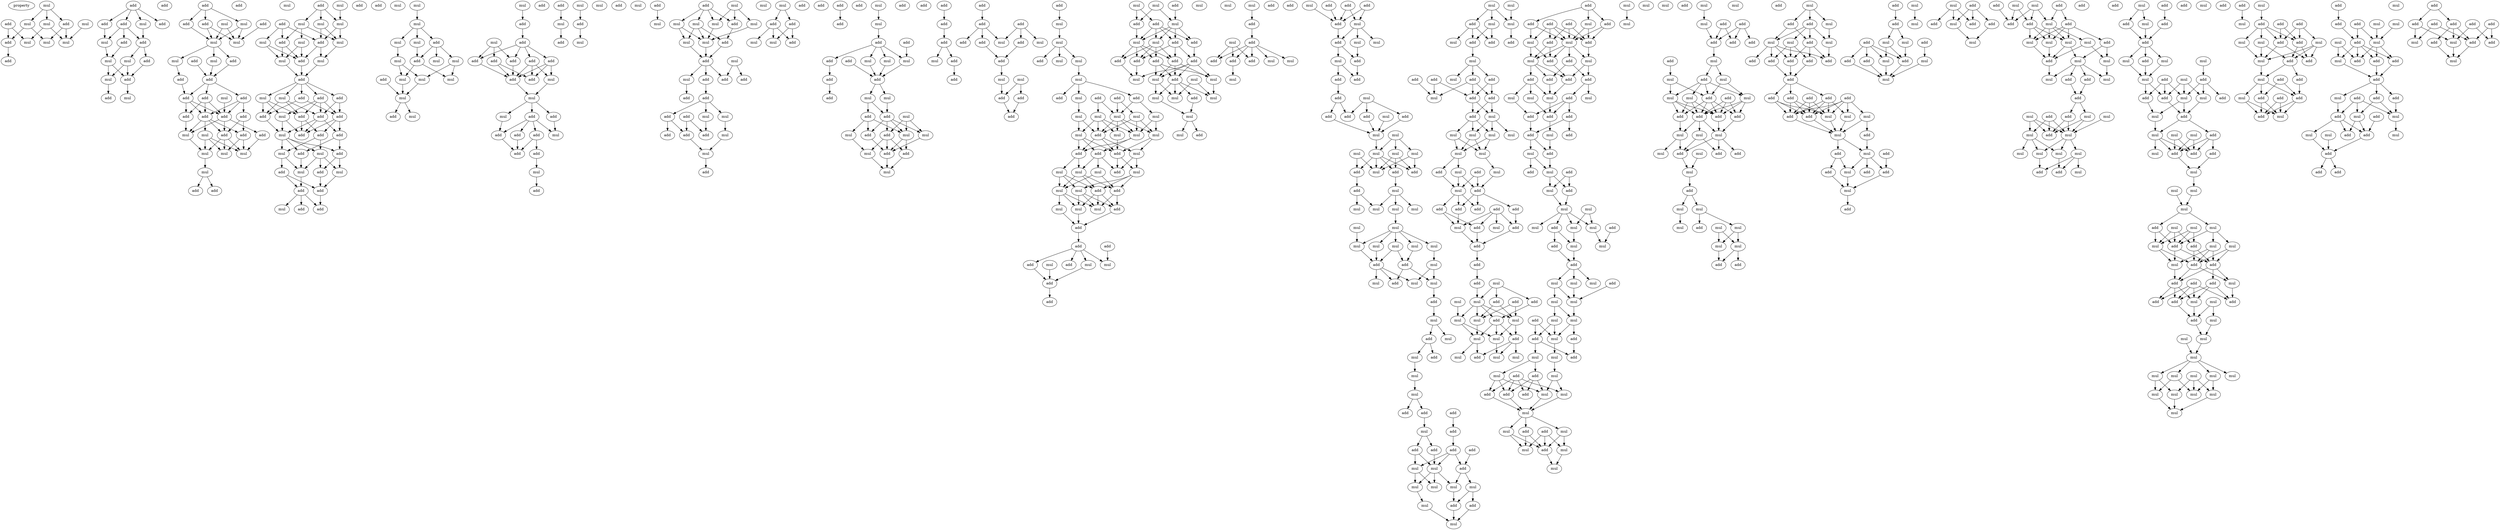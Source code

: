 digraph {
    node [fontcolor=black]
    property [mul=2,lf=1.8]
    0 [ label = mul ];
    1 [ label = add ];
    2 [ label = mul ];
    3 [ label = mul ];
    4 [ label = mul ];
    5 [ label = add ];
    6 [ label = add ];
    7 [ label = mul ];
    8 [ label = mul ];
    9 [ label = mul ];
    10 [ label = add ];
    11 [ label = add ];
    12 [ label = add ];
    13 [ label = add ];
    14 [ label = add ];
    15 [ label = mul ];
    16 [ label = mul ];
    17 [ label = add ];
    18 [ label = add ];
    19 [ label = mul ];
    20 [ label = mul ];
    21 [ label = add ];
    22 [ label = add ];
    23 [ label = mul ];
    24 [ label = mul ];
    25 [ label = add ];
    26 [ label = add ];
    27 [ label = add ];
    28 [ label = mul ];
    29 [ label = add ];
    30 [ label = add ];
    31 [ label = mul ];
    32 [ label = add ];
    33 [ label = mul ];
    34 [ label = mul ];
    35 [ label = add ];
    36 [ label = add ];
    37 [ label = mul ];
    38 [ label = mul ];
    39 [ label = add ];
    40 [ label = add ];
    41 [ label = add ];
    42 [ label = add ];
    43 [ label = mul ];
    44 [ label = add ];
    45 [ label = add ];
    46 [ label = add ];
    47 [ label = add ];
    48 [ label = add ];
    49 [ label = add ];
    50 [ label = add ];
    51 [ label = add ];
    52 [ label = mul ];
    53 [ label = mul ];
    54 [ label = mul ];
    55 [ label = mul ];
    56 [ label = mul ];
    57 [ label = add ];
    58 [ label = mul ];
    59 [ label = add ];
    60 [ label = add ];
    61 [ label = mul ];
    62 [ label = mul ];
    63 [ label = add ];
    64 [ label = mul ];
    65 [ label = add ];
    66 [ label = mul ];
    67 [ label = mul ];
    68 [ label = add ];
    69 [ label = add ];
    70 [ label = mul ];
    71 [ label = mul ];
    72 [ label = mul ];
    73 [ label = mul ];
    74 [ label = add ];
    75 [ label = add ];
    76 [ label = mul ];
    77 [ label = add ];
    78 [ label = add ];
    79 [ label = mul ];
    80 [ label = add ];
    81 [ label = add ];
    82 [ label = add ];
    83 [ label = mul ];
    84 [ label = add ];
    85 [ label = mul ];
    86 [ label = add ];
    87 [ label = add ];
    88 [ label = add ];
    89 [ label = add ];
    90 [ label = mul ];
    91 [ label = add ];
    92 [ label = add ];
    93 [ label = add ];
    94 [ label = mul ];
    95 [ label = add ];
    96 [ label = mul ];
    97 [ label = add ];
    98 [ label = mul ];
    99 [ label = mul ];
    100 [ label = add ];
    101 [ label = add ];
    102 [ label = add ];
    103 [ label = add ];
    104 [ label = add ];
    105 [ label = mul ];
    106 [ label = mul ];
    107 [ label = mul ];
    108 [ label = mul ];
    109 [ label = mul ];
    110 [ label = mul ];
    111 [ label = add ];
    112 [ label = mul ];
    113 [ label = mul ];
    114 [ label = add ];
    115 [ label = mul ];
    116 [ label = add ];
    117 [ label = mul ];
    118 [ label = mul ];
    119 [ label = mul ];
    120 [ label = mul ];
    121 [ label = mul ];
    122 [ label = add ];
    123 [ label = add ];
    124 [ label = mul ];
    125 [ label = add ];
    126 [ label = mul ];
    127 [ label = add ];
    128 [ label = add ];
    129 [ label = add ];
    130 [ label = add ];
    131 [ label = add ];
    132 [ label = add ];
    133 [ label = mul ];
    134 [ label = add ];
    135 [ label = add ];
    136 [ label = mul ];
    137 [ label = add ];
    138 [ label = mul ];
    139 [ label = add ];
    140 [ label = add ];
    141 [ label = mul ];
    142 [ label = add ];
    143 [ label = add ];
    144 [ label = add ];
    145 [ label = add ];
    146 [ label = mul ];
    147 [ label = add ];
    148 [ label = add ];
    149 [ label = mul ];
    150 [ label = add ];
    151 [ label = mul ];
    152 [ label = mul ];
    153 [ label = add ];
    154 [ label = add ];
    155 [ label = mul ];
    156 [ label = add ];
    157 [ label = mul ];
    158 [ label = mul ];
    159 [ label = add ];
    160 [ label = mul ];
    161 [ label = mul ];
    162 [ label = mul ];
    163 [ label = mul ];
    164 [ label = mul ];
    165 [ label = add ];
    166 [ label = mul ];
    167 [ label = mul ];
    168 [ label = add ];
    169 [ label = add ];
    170 [ label = mul ];
    171 [ label = mul ];
    172 [ label = mul ];
    173 [ label = add ];
    174 [ label = add ];
    175 [ label = add ];
    176 [ label = add ];
    177 [ label = add ];
    178 [ label = mul ];
    179 [ label = add ];
    180 [ label = mul ];
    181 [ label = add ];
    182 [ label = add ];
    183 [ label = add ];
    184 [ label = mul ];
    185 [ label = add ];
    186 [ label = mul ];
    187 [ label = mul ];
    188 [ label = add ];
    189 [ label = add ];
    190 [ label = add ];
    191 [ label = add ];
    192 [ label = mul ];
    193 [ label = add ];
    194 [ label = mul ];
    195 [ label = add ];
    196 [ label = add ];
    197 [ label = add ];
    198 [ label = add ];
    199 [ label = mul ];
    200 [ label = add ];
    201 [ label = mul ];
    202 [ label = add ];
    203 [ label = add ];
    204 [ label = mul ];
    205 [ label = mul ];
    206 [ label = add ];
    207 [ label = add ];
    208 [ label = mul ];
    209 [ label = add ];
    210 [ label = add ];
    211 [ label = mul ];
    212 [ label = add ];
    213 [ label = mul ];
    214 [ label = mul ];
    215 [ label = add ];
    216 [ label = add ];
    217 [ label = mul ];
    218 [ label = mul ];
    219 [ label = add ];
    220 [ label = add ];
    221 [ label = mul ];
    222 [ label = add ];
    223 [ label = mul ];
    224 [ label = add ];
    225 [ label = mul ];
    226 [ label = add ];
    227 [ label = add ];
    228 [ label = add ];
    229 [ label = add ];
    230 [ label = mul ];
    231 [ label = add ];
    232 [ label = add ];
    233 [ label = add ];
    234 [ label = add ];
    235 [ label = add ];
    236 [ label = mul ];
    237 [ label = add ];
    238 [ label = mul ];
    239 [ label = add ];
    240 [ label = add ];
    241 [ label = add ];
    242 [ label = add ];
    243 [ label = mul ];
    244 [ label = mul ];
    245 [ label = mul ];
    246 [ label = add ];
    247 [ label = mul ];
    248 [ label = add ];
    249 [ label = add ];
    250 [ label = mul ];
    251 [ label = mul ];
    252 [ label = add ];
    253 [ label = mul ];
    254 [ label = add ];
    255 [ label = add ];
    256 [ label = add ];
    257 [ label = mul ];
    258 [ label = add ];
    259 [ label = mul ];
    260 [ label = mul ];
    261 [ label = mul ];
    262 [ label = mul ];
    263 [ label = mul ];
    264 [ label = mul ];
    265 [ label = mul ];
    266 [ label = mul ];
    267 [ label = mul ];
    268 [ label = add ];
    269 [ label = add ];
    270 [ label = add ];
    271 [ label = mul ];
    272 [ label = add ];
    273 [ label = add ];
    274 [ label = mul ];
    275 [ label = mul ];
    276 [ label = mul ];
    277 [ label = mul ];
    278 [ label = add ];
    279 [ label = mul ];
    280 [ label = mul ];
    281 [ label = add ];
    282 [ label = add ];
    283 [ label = mul ];
    284 [ label = mul ];
    285 [ label = mul ];
    286 [ label = add ];
    287 [ label = add ];
    288 [ label = add ];
    289 [ label = add ];
    290 [ label = add ];
    291 [ label = mul ];
    292 [ label = mul ];
    293 [ label = mul ];
    294 [ label = add ];
    295 [ label = mul ];
    296 [ label = mul ];
    297 [ label = add ];
    298 [ label = add ];
    299 [ label = add ];
    300 [ label = add ];
    301 [ label = mul ];
    302 [ label = add ];
    303 [ label = mul ];
    304 [ label = add ];
    305 [ label = mul ];
    306 [ label = add ];
    307 [ label = add ];
    308 [ label = add ];
    309 [ label = add ];
    310 [ label = add ];
    311 [ label = mul ];
    312 [ label = add ];
    313 [ label = mul ];
    314 [ label = mul ];
    315 [ label = mul ];
    316 [ label = add ];
    317 [ label = mul ];
    318 [ label = mul ];
    319 [ label = mul ];
    320 [ label = mul ];
    321 [ label = mul ];
    322 [ label = mul ];
    323 [ label = mul ];
    324 [ label = add ];
    325 [ label = mul ];
    326 [ label = add ];
    327 [ label = add ];
    328 [ label = add ];
    329 [ label = add ];
    330 [ label = mul ];
    331 [ label = add ];
    332 [ label = add ];
    333 [ label = mul ];
    334 [ label = mul ];
    335 [ label = add ];
    336 [ label = mul ];
    337 [ label = add ];
    338 [ label = mul ];
    339 [ label = add ];
    340 [ label = add ];
    341 [ label = add ];
    342 [ label = mul ];
    343 [ label = mul ];
    344 [ label = mul ];
    345 [ label = add ];
    346 [ label = add ];
    347 [ label = mul ];
    348 [ label = add ];
    349 [ label = add ];
    350 [ label = add ];
    351 [ label = mul ];
    352 [ label = mul ];
    353 [ label = add ];
    354 [ label = add ];
    355 [ label = add ];
    356 [ label = add ];
    357 [ label = mul ];
    358 [ label = mul ];
    359 [ label = mul ];
    360 [ label = mul ];
    361 [ label = mul ];
    362 [ label = mul ];
    363 [ label = add ];
    364 [ label = mul ];
    365 [ label = add ];
    366 [ label = add ];
    367 [ label = mul ];
    368 [ label = add ];
    369 [ label = mul ];
    370 [ label = mul ];
    371 [ label = mul ];
    372 [ label = mul ];
    373 [ label = mul ];
    374 [ label = mul ];
    375 [ label = mul ];
    376 [ label = mul ];
    377 [ label = mul ];
    378 [ label = mul ];
    379 [ label = mul ];
    380 [ label = mul ];
    381 [ label = add ];
    382 [ label = add ];
    383 [ label = add ];
    384 [ label = mul ];
    385 [ label = mul ];
    386 [ label = mul ];
    387 [ label = add ];
    388 [ label = mul ];
    389 [ label = add ];
    390 [ label = mul ];
    391 [ label = mul ];
    392 [ label = add ];
    393 [ label = mul ];
    394 [ label = mul ];
    395 [ label = add ];
    396 [ label = add ];
    397 [ label = add ];
    398 [ label = mul ];
    399 [ label = add ];
    400 [ label = add ];
    401 [ label = add ];
    402 [ label = add ];
    403 [ label = add ];
    404 [ label = mul ];
    405 [ label = add ];
    406 [ label = mul ];
    407 [ label = mul ];
    408 [ label = mul ];
    409 [ label = mul ];
    410 [ label = mul ];
    411 [ label = add ];
    412 [ label = mul ];
    413 [ label = add ];
    414 [ label = mul ];
    415 [ label = mul ];
    416 [ label = mul ];
    417 [ label = mul ];
    418 [ label = add ];
    419 [ label = mul ];
    420 [ label = add ];
    421 [ label = mul ];
    422 [ label = add ];
    423 [ label = add ];
    424 [ label = mul ];
    425 [ label = mul ];
    426 [ label = add ];
    427 [ label = add ];
    428 [ label = add ];
    429 [ label = add ];
    430 [ label = mul ];
    431 [ label = add ];
    432 [ label = add ];
    433 [ label = add ];
    434 [ label = mul ];
    435 [ label = mul ];
    436 [ label = mul ];
    437 [ label = mul ];
    438 [ label = mul ];
    439 [ label = mul ];
    440 [ label = mul ];
    441 [ label = add ];
    442 [ label = add ];
    443 [ label = mul ];
    444 [ label = mul ];
    445 [ label = mul ];
    446 [ label = add ];
    447 [ label = add ];
    448 [ label = add ];
    449 [ label = add ];
    450 [ label = add ];
    451 [ label = add ];
    452 [ label = mul ];
    453 [ label = add ];
    454 [ label = add ];
    455 [ label = mul ];
    456 [ label = add ];
    457 [ label = add ];
    458 [ label = mul ];
    459 [ label = add ];
    460 [ label = add ];
    461 [ label = mul ];
    462 [ label = add ];
    463 [ label = add ];
    464 [ label = mul ];
    465 [ label = mul ];
    466 [ label = mul ];
    467 [ label = add ];
    468 [ label = mul ];
    469 [ label = mul ];
    470 [ label = add ];
    471 [ label = mul ];
    472 [ label = mul ];
    473 [ label = mul ];
    474 [ label = add ];
    475 [ label = mul ];
    476 [ label = add ];
    477 [ label = add ];
    478 [ label = add ];
    479 [ label = mul ];
    480 [ label = add ];
    481 [ label = add ];
    482 [ label = mul ];
    483 [ label = add ];
    484 [ label = mul ];
    485 [ label = add ];
    486 [ label = mul ];
    487 [ label = add ];
    488 [ label = add ];
    489 [ label = mul ];
    490 [ label = add ];
    491 [ label = add ];
    492 [ label = add ];
    493 [ label = add ];
    494 [ label = mul ];
    495 [ label = mul ];
    496 [ label = mul ];
    497 [ label = add ];
    498 [ label = mul ];
    499 [ label = add ];
    500 [ label = add ];
    501 [ label = add ];
    502 [ label = mul ];
    503 [ label = add ];
    504 [ label = add ];
    505 [ label = mul ];
    506 [ label = mul ];
    507 [ label = mul ];
    508 [ label = add ];
    509 [ label = mul ];
    510 [ label = mul ];
    511 [ label = add ];
    512 [ label = add ];
    513 [ label = mul ];
    514 [ label = add ];
    515 [ label = mul ];
    516 [ label = mul ];
    517 [ label = mul ];
    518 [ label = add ];
    519 [ label = mul ];
    520 [ label = add ];
    521 [ label = mul ];
    522 [ label = add ];
    523 [ label = mul ];
    524 [ label = mul ];
    525 [ label = add ];
    526 [ label = mul ];
    527 [ label = add ];
    528 [ label = mul ];
    529 [ label = mul ];
    530 [ label = mul ];
    531 [ label = mul ];
    532 [ label = add ];
    533 [ label = mul ];
    534 [ label = mul ];
    535 [ label = mul ];
    536 [ label = mul ];
    537 [ label = add ];
    538 [ label = add ];
    539 [ label = mul ];
    540 [ label = mul ];
    541 [ label = add ];
    542 [ label = mul ];
    543 [ label = mul ];
    544 [ label = add ];
    545 [ label = add ];
    546 [ label = mul ];
    547 [ label = add ];
    548 [ label = add ];
    549 [ label = mul ];
    550 [ label = add ];
    551 [ label = mul ];
    552 [ label = add ];
    553 [ label = add ];
    554 [ label = mul ];
    555 [ label = mul ];
    556 [ label = mul ];
    557 [ label = add ];
    558 [ label = mul ];
    559 [ label = mul ];
    560 [ label = add ];
    561 [ label = mul ];
    562 [ label = add ];
    563 [ label = mul ];
    564 [ label = mul ];
    565 [ label = add ];
    566 [ label = add ];
    567 [ label = add ];
    568 [ label = add ];
    569 [ label = add ];
    570 [ label = mul ];
    571 [ label = add ];
    572 [ label = mul ];
    573 [ label = mul ];
    574 [ label = mul ];
    575 [ label = mul ];
    576 [ label = add ];
    577 [ label = add ];
    578 [ label = mul ];
    579 [ label = add ];
    580 [ label = add ];
    581 [ label = add ];
    582 [ label = add ];
    583 [ label = mul ];
    584 [ label = mul ];
    585 [ label = mul ];
    586 [ label = add ];
    587 [ label = mul ];
    588 [ label = mul ];
    589 [ label = add ];
    590 [ label = add ];
    591 [ label = mul ];
    592 [ label = add ];
    593 [ label = mul ];
    594 [ label = mul ];
    595 [ label = mul ];
    596 [ label = mul ];
    597 [ label = add ];
    598 [ label = mul ];
    599 [ label = add ];
    600 [ label = mul ];
    601 [ label = mul ];
    602 [ label = add ];
    603 [ label = add ];
    604 [ label = mul ];
    605 [ label = mul ];
    606 [ label = add ];
    607 [ label = add ];
    608 [ label = mul ];
    609 [ label = mul ];
    610 [ label = mul ];
    611 [ label = add ];
    612 [ label = add ];
    613 [ label = add ];
    614 [ label = add ];
    615 [ label = add ];
    616 [ label = add ];
    617 [ label = add ];
    618 [ label = add ];
    619 [ label = add ];
    620 [ label = add ];
    621 [ label = add ];
    622 [ label = add ];
    623 [ label = mul ];
    624 [ label = mul ];
    625 [ label = mul ];
    626 [ label = add ];
    627 [ label = add ];
    628 [ label = mul ];
    629 [ label = add ];
    630 [ label = add ];
    631 [ label = mul ];
    632 [ label = add ];
    633 [ label = add ];
    634 [ label = add ];
    635 [ label = mul ];
    636 [ label = add ];
    637 [ label = mul ];
    638 [ label = add ];
    639 [ label = add ];
    640 [ label = add ];
    641 [ label = add ];
    642 [ label = mul ];
    643 [ label = mul ];
    644 [ label = add ];
    645 [ label = add ];
    646 [ label = add ];
    647 [ label = add ];
    648 [ label = mul ];
    649 [ label = mul ];
    650 [ label = mul ];
    651 [ label = mul ];
    652 [ label = mul ];
    653 [ label = mul ];
    654 [ label = add ];
    655 [ label = add ];
    656 [ label = add ];
    657 [ label = mul ];
    658 [ label = add ];
    659 [ label = mul ];
    660 [ label = add ];
    661 [ label = mul ];
    662 [ label = mul ];
    663 [ label = add ];
    664 [ label = add ];
    665 [ label = add ];
    666 [ label = add ];
    667 [ label = mul ];
    668 [ label = mul ];
    669 [ label = add ];
    670 [ label = mul ];
    671 [ label = mul ];
    672 [ label = mul ];
    673 [ label = mul ];
    674 [ label = mul ];
    675 [ label = add ];
    676 [ label = add ];
    677 [ label = mul ];
    678 [ label = mul ];
    679 [ label = add ];
    680 [ label = add ];
    681 [ label = add ];
    682 [ label = mul ];
    683 [ label = mul ];
    684 [ label = add ];
    685 [ label = add ];
    686 [ label = mul ];
    687 [ label = add ];
    688 [ label = mul ];
    689 [ label = mul ];
    690 [ label = mul ];
    691 [ label = mul ];
    692 [ label = mul ];
    693 [ label = mul ];
    694 [ label = add ];
    695 [ label = add ];
    696 [ label = mul ];
    697 [ label = add ];
    698 [ label = add ];
    699 [ label = mul ];
    700 [ label = mul ];
    701 [ label = add ];
    702 [ label = add ];
    703 [ label = add ];
    704 [ label = add ];
    705 [ label = mul ];
    706 [ label = mul ];
    707 [ label = mul ];
    708 [ label = add ];
    709 [ label = mul ];
    710 [ label = add ];
    711 [ label = mul ];
    712 [ label = mul ];
    713 [ label = add ];
    714 [ label = add ];
    715 [ label = mul ];
    716 [ label = add ];
    717 [ label = mul ];
    718 [ label = add ];
    719 [ label = mul ];
    720 [ label = mul ];
    721 [ label = mul ];
    722 [ label = add ];
    723 [ label = mul ];
    724 [ label = add ];
    725 [ label = add ];
    726 [ label = add ];
    727 [ label = add ];
    728 [ label = mul ];
    729 [ label = mul ];
    730 [ label = mul ];
    731 [ label = mul ];
    732 [ label = mul ];
    733 [ label = mul ];
    734 [ label = add ];
    735 [ label = add ];
    736 [ label = mul ];
    737 [ label = mul ];
    738 [ label = mul ];
    739 [ label = add ];
    740 [ label = mul ];
    741 [ label = mul ];
    742 [ label = add ];
    743 [ label = mul ];
    744 [ label = add ];
    745 [ label = add ];
    746 [ label = add ];
    747 [ label = add ];
    748 [ label = add ];
    749 [ label = mul ];
    750 [ label = add ];
    751 [ label = add ];
    752 [ label = add ];
    753 [ label = mul ];
    754 [ label = mul ];
    755 [ label = mul ];
    756 [ label = add ];
    757 [ label = mul ];
    758 [ label = mul ];
    759 [ label = mul ];
    760 [ label = mul ];
    761 [ label = mul ];
    762 [ label = mul ];
    763 [ label = mul ];
    764 [ label = mul ];
    765 [ label = mul ];
    766 [ label = mul ];
    767 [ label = mul ];
    768 [ label = mul ];
    769 [ label = add ];
    770 [ label = mul ];
    771 [ label = mul ];
    772 [ label = mul ];
    773 [ label = add ];
    774 [ label = add ];
    775 [ label = add ];
    776 [ label = add ];
    777 [ label = mul ];
    778 [ label = mul ];
    779 [ label = mul ];
    780 [ label = add ];
    781 [ label = mul ];
    782 [ label = add ];
    783 [ label = add ];
    784 [ label = mul ];
    785 [ label = add ];
    786 [ label = add ];
    787 [ label = add ];
    788 [ label = add ];
    789 [ label = mul ];
    790 [ label = add ];
    791 [ label = mul ];
    792 [ label = add ];
    793 [ label = add ];
    794 [ label = add ];
    795 [ label = mul ];
    796 [ label = mul ];
    797 [ label = add ];
    798 [ label = add ];
    799 [ label = mul ];
    800 [ label = mul ];
    801 [ label = mul ];
    802 [ label = add ];
    803 [ label = add ];
    804 [ label = add ];
    805 [ label = add ];
    806 [ label = add ];
    807 [ label = add ];
    808 [ label = mul ];
    809 [ label = add ];
    810 [ label = mul ];
    811 [ label = add ];
    812 [ label = add ];
    813 [ label = mul ];
    814 [ label = mul ];
    815 [ label = mul ];
    816 [ label = add ];
    817 [ label = mul ];
    818 [ label = add ];
    819 [ label = mul ];
    820 [ label = add ];
    821 [ label = add ];
    822 [ label = add ];
    823 [ label = add ];
    824 [ label = add ];
    825 [ label = add ];
    826 [ label = add ];
    827 [ label = add ];
    828 [ label = add ];
    829 [ label = add ];
    830 [ label = add ];
    831 [ label = mul ];
    832 [ label = mul ];
    833 [ label = add ];
    834 [ label = mul ];
    0 -> 2 [ name = 0 ];
    0 -> 4 [ name = 1 ];
    0 -> 5 [ name = 2 ];
    1 -> 6 [ name = 3 ];
    1 -> 9 [ name = 4 ];
    2 -> 6 [ name = 5 ];
    2 -> 8 [ name = 6 ];
    3 -> 7 [ name = 7 ];
    4 -> 7 [ name = 8 ];
    4 -> 9 [ name = 9 ];
    5 -> 7 [ name = 10 ];
    5 -> 8 [ name = 11 ];
    6 -> 10 [ name = 12 ];
    11 -> 12 [ name = 13 ];
    11 -> 13 [ name = 14 ];
    11 -> 14 [ name = 15 ];
    11 -> 15 [ name = 16 ];
    12 -> 16 [ name = 17 ];
    14 -> 16 [ name = 18 ];
    14 -> 17 [ name = 19 ];
    14 -> 18 [ name = 20 ];
    15 -> 17 [ name = 21 ];
    16 -> 19 [ name = 22 ];
    17 -> 20 [ name = 23 ];
    17 -> 21 [ name = 24 ];
    18 -> 19 [ name = 25 ];
    19 -> 22 [ name = 26 ];
    19 -> 23 [ name = 27 ];
    20 -> 22 [ name = 28 ];
    20 -> 23 [ name = 29 ];
    21 -> 22 [ name = 30 ];
    22 -> 24 [ name = 31 ];
    23 -> 25 [ name = 32 ];
    27 -> 29 [ name = 33 ];
    27 -> 31 [ name = 34 ];
    27 -> 32 [ name = 35 ];
    28 -> 33 [ name = 36 ];
    28 -> 34 [ name = 37 ];
    29 -> 34 [ name = 38 ];
    30 -> 33 [ name = 39 ];
    31 -> 33 [ name = 40 ];
    31 -> 34 [ name = 41 ];
    32 -> 33 [ name = 42 ];
    32 -> 34 [ name = 43 ];
    34 -> 35 [ name = 44 ];
    34 -> 37 [ name = 45 ];
    34 -> 38 [ name = 46 ];
    35 -> 40 [ name = 47 ];
    36 -> 40 [ name = 48 ];
    37 -> 39 [ name = 49 ];
    38 -> 40 [ name = 50 ];
    39 -> 44 [ name = 51 ];
    40 -> 41 [ name = 52 ];
    40 -> 42 [ name = 53 ];
    40 -> 44 [ name = 54 ];
    41 -> 45 [ name = 55 ];
    41 -> 47 [ name = 56 ];
    41 -> 48 [ name = 57 ];
    42 -> 46 [ name = 58 ];
    42 -> 47 [ name = 59 ];
    42 -> 48 [ name = 60 ];
    43 -> 47 [ name = 61 ];
    44 -> 46 [ name = 62 ];
    44 -> 47 [ name = 63 ];
    44 -> 48 [ name = 64 ];
    45 -> 49 [ name = 65 ];
    45 -> 50 [ name = 66 ];
    46 -> 53 [ name = 67 ];
    47 -> 50 [ name = 68 ];
    47 -> 51 [ name = 69 ];
    47 -> 53 [ name = 70 ];
    48 -> 49 [ name = 71 ];
    48 -> 50 [ name = 72 ];
    48 -> 52 [ name = 73 ];
    48 -> 53 [ name = 74 ];
    49 -> 54 [ name = 75 ];
    49 -> 55 [ name = 76 ];
    50 -> 54 [ name = 77 ];
    50 -> 55 [ name = 78 ];
    50 -> 56 [ name = 79 ];
    51 -> 54 [ name = 80 ];
    52 -> 54 [ name = 81 ];
    52 -> 55 [ name = 82 ];
    52 -> 56 [ name = 83 ];
    53 -> 56 [ name = 84 ];
    56 -> 58 [ name = 85 ];
    58 -> 59 [ name = 86 ];
    58 -> 60 [ name = 87 ];
    62 -> 64 [ name = 88 ];
    63 -> 64 [ name = 89 ];
    63 -> 66 [ name = 90 ];
    63 -> 67 [ name = 91 ];
    64 -> 68 [ name = 92 ];
    64 -> 71 [ name = 93 ];
    65 -> 68 [ name = 94 ];
    65 -> 69 [ name = 95 ];
    65 -> 70 [ name = 96 ];
    66 -> 69 [ name = 97 ];
    66 -> 71 [ name = 98 ];
    66 -> 72 [ name = 99 ];
    67 -> 68 [ name = 100 ];
    67 -> 71 [ name = 101 ];
    68 -> 75 [ name = 102 ];
    68 -> 76 [ name = 103 ];
    69 -> 73 [ name = 104 ];
    69 -> 75 [ name = 105 ];
    70 -> 73 [ name = 106 ];
    70 -> 75 [ name = 107 ];
    71 -> 76 [ name = 108 ];
    72 -> 73 [ name = 109 ];
    72 -> 75 [ name = 110 ];
    73 -> 78 [ name = 111 ];
    75 -> 78 [ name = 112 ];
    76 -> 78 [ name = 113 ];
    78 -> 79 [ name = 114 ];
    78 -> 80 [ name = 115 ];
    78 -> 81 [ name = 116 ];
    78 -> 82 [ name = 117 ];
    78 -> 83 [ name = 118 ];
    79 -> 84 [ name = 119 ];
    79 -> 85 [ name = 120 ];
    79 -> 86 [ name = 121 ];
    80 -> 84 [ name = 122 ];
    80 -> 88 [ name = 123 ];
    81 -> 85 [ name = 124 ];
    81 -> 86 [ name = 125 ];
    81 -> 87 [ name = 126 ];
    81 -> 88 [ name = 127 ];
    82 -> 87 [ name = 128 ];
    82 -> 88 [ name = 129 ];
    83 -> 84 [ name = 130 ];
    83 -> 86 [ name = 131 ];
    83 -> 87 [ name = 132 ];
    84 -> 90 [ name = 133 ];
    85 -> 90 [ name = 134 ];
    85 -> 92 [ name = 135 ];
    86 -> 91 [ name = 136 ];
    86 -> 92 [ name = 137 ];
    87 -> 89 [ name = 138 ];
    87 -> 90 [ name = 139 ];
    87 -> 92 [ name = 140 ];
    88 -> 89 [ name = 141 ];
    88 -> 91 [ name = 142 ];
    88 -> 92 [ name = 143 ];
    89 -> 93 [ name = 144 ];
    89 -> 95 [ name = 145 ];
    90 -> 93 [ name = 146 ];
    90 -> 94 [ name = 147 ];
    90 -> 95 [ name = 148 ];
    90 -> 96 [ name = 149 ];
    91 -> 94 [ name = 150 ];
    91 -> 96 [ name = 151 ];
    93 -> 97 [ name = 152 ];
    93 -> 99 [ name = 153 ];
    94 -> 97 [ name = 154 ];
    94 -> 98 [ name = 155 ];
    94 -> 99 [ name = 156 ];
    95 -> 98 [ name = 157 ];
    96 -> 98 [ name = 158 ];
    96 -> 100 [ name = 159 ];
    97 -> 101 [ name = 160 ];
    98 -> 102 [ name = 161 ];
    99 -> 101 [ name = 162 ];
    100 -> 101 [ name = 163 ];
    100 -> 102 [ name = 164 ];
    101 -> 104 [ name = 165 ];
    102 -> 103 [ name = 166 ];
    102 -> 104 [ name = 167 ];
    102 -> 106 [ name = 168 ];
    107 -> 108 [ name = 169 ];
    108 -> 109 [ name = 170 ];
    108 -> 110 [ name = 171 ];
    108 -> 111 [ name = 172 ];
    109 -> 115 [ name = 173 ];
    110 -> 114 [ name = 174 ];
    111 -> 112 [ name = 175 ];
    111 -> 113 [ name = 176 ];
    111 -> 114 [ name = 177 ];
    113 -> 117 [ name = 178 ];
    113 -> 119 [ name = 179 ];
    114 -> 117 [ name = 180 ];
    114 -> 118 [ name = 181 ];
    115 -> 118 [ name = 182 ];
    115 -> 119 [ name = 183 ];
    116 -> 120 [ name = 184 ];
    118 -> 120 [ name = 185 ];
    119 -> 120 [ name = 186 ];
    120 -> 123 [ name = 187 ];
    120 -> 124 [ name = 188 ];
    121 -> 125 [ name = 189 ];
    125 -> 127 [ name = 190 ];
    126 -> 128 [ name = 191 ];
    126 -> 129 [ name = 192 ];
    126 -> 132 [ name = 193 ];
    127 -> 128 [ name = 194 ];
    127 -> 130 [ name = 195 ];
    127 -> 131 [ name = 196 ];
    127 -> 132 [ name = 197 ];
    128 -> 135 [ name = 198 ];
    129 -> 134 [ name = 199 ];
    129 -> 135 [ name = 200 ];
    130 -> 133 [ name = 201 ];
    130 -> 134 [ name = 202 ];
    130 -> 135 [ name = 203 ];
    131 -> 133 [ name = 204 ];
    131 -> 134 [ name = 205 ];
    131 -> 135 [ name = 206 ];
    132 -> 135 [ name = 207 ];
    133 -> 136 [ name = 208 ];
    135 -> 136 [ name = 209 ];
    136 -> 137 [ name = 210 ];
    136 -> 138 [ name = 211 ];
    136 -> 139 [ name = 212 ];
    137 -> 140 [ name = 213 ];
    137 -> 141 [ name = 214 ];
    137 -> 142 [ name = 215 ];
    137 -> 143 [ name = 216 ];
    138 -> 140 [ name = 217 ];
    139 -> 141 [ name = 218 ];
    140 -> 144 [ name = 219 ];
    142 -> 144 [ name = 220 ];
    143 -> 144 [ name = 221 ];
    143 -> 145 [ name = 222 ];
    145 -> 146 [ name = 223 ];
    146 -> 148 [ name = 224 ];
    147 -> 149 [ name = 225 ];
    149 -> 150 [ name = 226 ];
    151 -> 154 [ name = 227 ];
    154 -> 157 [ name = 228 ];
    156 -> 158 [ name = 229 ];
    159 -> 162 [ name = 230 ];
    159 -> 163 [ name = 231 ];
    159 -> 164 [ name = 232 ];
    159 -> 165 [ name = 233 ];
    160 -> 161 [ name = 234 ];
    160 -> 163 [ name = 235 ];
    160 -> 165 [ name = 236 ];
    161 -> 167 [ name = 237 ];
    162 -> 166 [ name = 238 ];
    162 -> 167 [ name = 239 ];
    163 -> 167 [ name = 240 ];
    164 -> 166 [ name = 241 ];
    164 -> 167 [ name = 242 ];
    164 -> 168 [ name = 243 ];
    165 -> 168 [ name = 244 ];
    166 -> 169 [ name = 245 ];
    167 -> 169 [ name = 246 ];
    168 -> 169 [ name = 247 ];
    169 -> 172 [ name = 248 ];
    169 -> 173 [ name = 249 ];
    169 -> 174 [ name = 250 ];
    170 -> 174 [ name = 251 ];
    170 -> 175 [ name = 252 ];
    172 -> 176 [ name = 253 ];
    173 -> 177 [ name = 254 ];
    177 -> 178 [ name = 255 ];
    177 -> 179 [ name = 256 ];
    177 -> 180 [ name = 257 ];
    178 -> 183 [ name = 258 ];
    179 -> 182 [ name = 259 ];
    179 -> 185 [ name = 260 ];
    180 -> 184 [ name = 261 ];
    181 -> 183 [ name = 262 ];
    181 -> 185 [ name = 263 ];
    184 -> 186 [ name = 264 ];
    185 -> 186 [ name = 265 ];
    186 -> 188 [ name = 266 ];
    187 -> 189 [ name = 267 ];
    187 -> 190 [ name = 268 ];
    189 -> 192 [ name = 269 ];
    189 -> 193 [ name = 270 ];
    189 -> 194 [ name = 271 ];
    190 -> 193 [ name = 272 ];
    190 -> 194 [ name = 273 ];
    196 -> 198 [ name = 274 ];
    199 -> 201 [ name = 275 ];
    201 -> 202 [ name = 276 ];
    202 -> 204 [ name = 277 ];
    202 -> 205 [ name = 278 ];
    202 -> 206 [ name = 279 ];
    202 -> 208 [ name = 280 ];
    203 -> 208 [ name = 281 ];
    204 -> 210 [ name = 282 ];
    205 -> 210 [ name = 283 ];
    206 -> 209 [ name = 284 ];
    207 -> 210 [ name = 285 ];
    208 -> 210 [ name = 286 ];
    209 -> 212 [ name = 287 ];
    210 -> 211 [ name = 288 ];
    210 -> 213 [ name = 289 ];
    211 -> 216 [ name = 290 ];
    213 -> 215 [ name = 291 ];
    213 -> 216 [ name = 292 ];
    214 -> 218 [ name = 293 ];
    214 -> 220 [ name = 294 ];
    214 -> 221 [ name = 295 ];
    215 -> 217 [ name = 296 ];
    215 -> 219 [ name = 297 ];
    215 -> 221 [ name = 298 ];
    216 -> 218 [ name = 299 ];
    216 -> 219 [ name = 300 ];
    216 -> 220 [ name = 301 ];
    216 -> 221 [ name = 302 ];
    217 -> 223 [ name = 303 ];
    218 -> 224 [ name = 304 ];
    219 -> 224 [ name = 305 ];
    220 -> 222 [ name = 306 ];
    220 -> 223 [ name = 307 ];
    220 -> 224 [ name = 308 ];
    221 -> 222 [ name = 309 ];
    221 -> 224 [ name = 310 ];
    222 -> 225 [ name = 311 ];
    223 -> 225 [ name = 312 ];
    224 -> 225 [ name = 313 ];
    227 -> 228 [ name = 314 ];
    228 -> 229 [ name = 315 ];
    229 -> 230 [ name = 316 ];
    229 -> 231 [ name = 317 ];
    231 -> 232 [ name = 318 ];
    233 -> 234 [ name = 319 ];
    234 -> 236 [ name = 320 ];
    234 -> 239 [ name = 321 ];
    234 -> 240 [ name = 322 ];
    235 -> 236 [ name = 323 ];
    235 -> 237 [ name = 324 ];
    235 -> 238 [ name = 325 ];
    237 -> 241 [ name = 326 ];
    240 -> 241 [ name = 327 ];
    241 -> 245 [ name = 328 ];
    242 -> 243 [ name = 329 ];
    243 -> 247 [ name = 330 ];
    244 -> 246 [ name = 331 ];
    244 -> 248 [ name = 332 ];
    245 -> 246 [ name = 333 ];
    246 -> 252 [ name = 334 ];
    247 -> 249 [ name = 335 ];
    247 -> 250 [ name = 336 ];
    247 -> 251 [ name = 337 ];
    248 -> 252 [ name = 338 ];
    251 -> 253 [ name = 339 ];
    253 -> 255 [ name = 340 ];
    253 -> 257 [ name = 341 ];
    253 -> 258 [ name = 342 ];
    254 -> 262 [ name = 343 ];
    254 -> 263 [ name = 344 ];
    256 -> 259 [ name = 345 ];
    256 -> 263 [ name = 346 ];
    257 -> 260 [ name = 347 ];
    258 -> 261 [ name = 348 ];
    258 -> 263 [ name = 349 ];
    259 -> 264 [ name = 350 ];
    259 -> 266 [ name = 351 ];
    259 -> 267 [ name = 352 ];
    259 -> 268 [ name = 353 ];
    260 -> 266 [ name = 354 ];
    260 -> 268 [ name = 355 ];
    261 -> 264 [ name = 356 ];
    261 -> 265 [ name = 357 ];
    262 -> 264 [ name = 358 ];
    262 -> 265 [ name = 359 ];
    262 -> 268 [ name = 360 ];
    263 -> 264 [ name = 361 ];
    263 -> 265 [ name = 362 ];
    263 -> 267 [ name = 363 ];
    263 -> 268 [ name = 364 ];
    264 -> 270 [ name = 365 ];
    264 -> 272 [ name = 366 ];
    265 -> 269 [ name = 367 ];
    265 -> 271 [ name = 368 ];
    266 -> 269 [ name = 369 ];
    266 -> 270 [ name = 370 ];
    266 -> 272 [ name = 371 ];
    267 -> 269 [ name = 372 ];
    268 -> 269 [ name = 373 ];
    268 -> 271 [ name = 374 ];
    268 -> 272 [ name = 375 ];
    269 -> 273 [ name = 376 ];
    269 -> 277 [ name = 377 ];
    270 -> 273 [ name = 378 ];
    270 -> 275 [ name = 379 ];
    270 -> 276 [ name = 380 ];
    271 -> 273 [ name = 381 ];
    271 -> 277 [ name = 382 ];
    272 -> 274 [ name = 383 ];
    272 -> 275 [ name = 384 ];
    274 -> 279 [ name = 385 ];
    274 -> 280 [ name = 386 ];
    274 -> 281 [ name = 387 ];
    275 -> 278 [ name = 388 ];
    275 -> 280 [ name = 389 ];
    275 -> 281 [ name = 390 ];
    276 -> 278 [ name = 391 ];
    276 -> 280 [ name = 392 ];
    277 -> 278 [ name = 393 ];
    277 -> 279 [ name = 394 ];
    277 -> 281 [ name = 395 ];
    278 -> 282 [ name = 396 ];
    278 -> 284 [ name = 397 ];
    279 -> 282 [ name = 398 ];
    279 -> 284 [ name = 399 ];
    279 -> 285 [ name = 400 ];
    280 -> 283 [ name = 401 ];
    280 -> 284 [ name = 402 ];
    280 -> 285 [ name = 403 ];
    281 -> 282 [ name = 404 ];
    281 -> 284 [ name = 405 ];
    281 -> 285 [ name = 406 ];
    282 -> 286 [ name = 407 ];
    283 -> 286 [ name = 408 ];
    285 -> 286 [ name = 409 ];
    286 -> 288 [ name = 410 ];
    287 -> 292 [ name = 411 ];
    288 -> 289 [ name = 412 ];
    288 -> 290 [ name = 413 ];
    288 -> 291 [ name = 414 ];
    288 -> 292 [ name = 415 ];
    289 -> 294 [ name = 416 ];
    291 -> 294 [ name = 417 ];
    293 -> 294 [ name = 418 ];
    294 -> 298 [ name = 419 ];
    295 -> 300 [ name = 420 ];
    295 -> 301 [ name = 421 ];
    296 -> 299 [ name = 422 ];
    296 -> 300 [ name = 423 ];
    297 -> 301 [ name = 424 ];
    299 -> 302 [ name = 425 ];
    299 -> 303 [ name = 426 ];
    299 -> 304 [ name = 427 ];
    299 -> 305 [ name = 428 ];
    300 -> 305 [ name = 429 ];
    301 -> 302 [ name = 430 ];
    301 -> 303 [ name = 431 ];
    301 -> 304 [ name = 432 ];
    301 -> 305 [ name = 433 ];
    302 -> 308 [ name = 434 ];
    303 -> 306 [ name = 435 ];
    303 -> 307 [ name = 436 ];
    303 -> 309 [ name = 437 ];
    303 -> 310 [ name = 438 ];
    304 -> 306 [ name = 439 ];
    304 -> 307 [ name = 440 ];
    304 -> 308 [ name = 441 ];
    305 -> 306 [ name = 442 ];
    305 -> 307 [ name = 443 ];
    305 -> 309 [ name = 444 ];
    305 -> 310 [ name = 445 ];
    306 -> 311 [ name = 446 ];
    306 -> 312 [ name = 447 ];
    306 -> 313 [ name = 448 ];
    307 -> 314 [ name = 449 ];
    308 -> 311 [ name = 450 ];
    308 -> 312 [ name = 451 ];
    308 -> 313 [ name = 452 ];
    308 -> 314 [ name = 453 ];
    309 -> 314 [ name = 454 ];
    310 -> 311 [ name = 455 ];
    310 -> 312 [ name = 456 ];
    310 -> 313 [ name = 457 ];
    311 -> 317 [ name = 458 ];
    311 -> 318 [ name = 459 ];
    312 -> 316 [ name = 460 ];
    312 -> 317 [ name = 461 ];
    312 -> 318 [ name = 462 ];
    312 -> 319 [ name = 463 ];
    313 -> 319 [ name = 464 ];
    315 -> 318 [ name = 465 ];
    315 -> 319 [ name = 466 ];
    316 -> 320 [ name = 467 ];
    317 -> 320 [ name = 468 ];
    320 -> 322 [ name = 469 ];
    320 -> 324 [ name = 470 ];
    325 -> 327 [ name = 471 ];
    327 -> 329 [ name = 472 ];
    329 -> 331 [ name = 473 ];
    329 -> 332 [ name = 474 ];
    329 -> 333 [ name = 475 ];
    329 -> 334 [ name = 476 ];
    329 -> 335 [ name = 477 ];
    330 -> 331 [ name = 478 ];
    330 -> 332 [ name = 479 ];
    330 -> 335 [ name = 480 ];
    332 -> 336 [ name = 481 ];
    337 -> 341 [ name = 482 ];
    337 -> 342 [ name = 483 ];
    338 -> 341 [ name = 484 ];
    339 -> 341 [ name = 485 ];
    340 -> 341 [ name = 486 ];
    340 -> 342 [ name = 487 ];
    341 -> 345 [ name = 488 ];
    342 -> 343 [ name = 489 ];
    342 -> 344 [ name = 490 ];
    342 -> 345 [ name = 491 ];
    344 -> 346 [ name = 492 ];
    345 -> 346 [ name = 493 ];
    345 -> 347 [ name = 494 ];
    346 -> 348 [ name = 495 ];
    347 -> 348 [ name = 496 ];
    347 -> 349 [ name = 497 ];
    349 -> 350 [ name = 498 ];
    350 -> 353 [ name = 499 ];
    350 -> 355 [ name = 500 ];
    351 -> 354 [ name = 501 ];
    351 -> 355 [ name = 502 ];
    351 -> 356 [ name = 503 ];
    352 -> 357 [ name = 504 ];
    353 -> 357 [ name = 505 ];
    354 -> 357 [ name = 506 ];
    356 -> 357 [ name = 507 ];
    357 -> 360 [ name = 508 ];
    358 -> 359 [ name = 509 ];
    358 -> 360 [ name = 510 ];
    358 -> 362 [ name = 511 ];
    359 -> 364 [ name = 512 ];
    359 -> 366 [ name = 513 ];
    360 -> 363 [ name = 514 ];
    360 -> 364 [ name = 515 ];
    360 -> 365 [ name = 516 ];
    360 -> 366 [ name = 517 ];
    361 -> 363 [ name = 518 ];
    361 -> 364 [ name = 519 ];
    362 -> 364 [ name = 520 ];
    362 -> 365 [ name = 521 ];
    362 -> 366 [ name = 522 ];
    363 -> 368 [ name = 523 ];
    365 -> 367 [ name = 524 ];
    367 -> 369 [ name = 525 ];
    367 -> 371 [ name = 526 ];
    367 -> 372 [ name = 527 ];
    368 -> 370 [ name = 528 ];
    368 -> 371 [ name = 529 ];
    369 -> 374 [ name = 530 ];
    373 -> 378 [ name = 531 ];
    374 -> 375 [ name = 532 ];
    374 -> 376 [ name = 533 ];
    374 -> 377 [ name = 534 ];
    374 -> 378 [ name = 535 ];
    374 -> 379 [ name = 536 ];
    375 -> 382 [ name = 537 ];
    376 -> 381 [ name = 538 ];
    377 -> 381 [ name = 539 ];
    377 -> 382 [ name = 540 ];
    378 -> 381 [ name = 541 ];
    379 -> 380 [ name = 542 ];
    380 -> 384 [ name = 543 ];
    380 -> 385 [ name = 544 ];
    381 -> 383 [ name = 545 ];
    381 -> 384 [ name = 546 ];
    381 -> 386 [ name = 547 ];
    382 -> 383 [ name = 548 ];
    382 -> 385 [ name = 549 ];
    385 -> 387 [ name = 550 ];
    387 -> 388 [ name = 551 ];
    388 -> 389 [ name = 552 ];
    388 -> 390 [ name = 553 ];
    389 -> 391 [ name = 554 ];
    389 -> 392 [ name = 555 ];
    391 -> 393 [ name = 556 ];
    393 -> 394 [ name = 557 ];
    394 -> 395 [ name = 558 ];
    394 -> 396 [ name = 559 ];
    395 -> 398 [ name = 560 ];
    397 -> 399 [ name = 561 ];
    398 -> 400 [ name = 562 ];
    398 -> 402 [ name = 563 ];
    399 -> 401 [ name = 564 ];
    400 -> 404 [ name = 565 ];
    401 -> 404 [ name = 566 ];
    401 -> 405 [ name = 567 ];
    401 -> 406 [ name = 568 ];
    402 -> 404 [ name = 569 ];
    402 -> 406 [ name = 570 ];
    403 -> 405 [ name = 571 ];
    404 -> 407 [ name = 572 ];
    404 -> 408 [ name = 573 ];
    404 -> 409 [ name = 574 ];
    405 -> 407 [ name = 575 ];
    405 -> 410 [ name = 576 ];
    406 -> 408 [ name = 577 ];
    406 -> 409 [ name = 578 ];
    407 -> 413 [ name = 579 ];
    409 -> 412 [ name = 580 ];
    410 -> 411 [ name = 581 ];
    410 -> 413 [ name = 582 ];
    411 -> 414 [ name = 583 ];
    412 -> 414 [ name = 584 ];
    413 -> 414 [ name = 585 ];
    415 -> 417 [ name = 586 ];
    415 -> 418 [ name = 587 ];
    415 -> 419 [ name = 588 ];
    416 -> 419 [ name = 589 ];
    417 -> 420 [ name = 590 ];
    417 -> 422 [ name = 591 ];
    418 -> 420 [ name = 592 ];
    418 -> 421 [ name = 593 ];
    418 -> 422 [ name = 594 ];
    419 -> 423 [ name = 595 ];
    420 -> 424 [ name = 596 ];
    424 -> 425 [ name = 597 ];
    424 -> 426 [ name = 598 ];
    424 -> 428 [ name = 599 ];
    426 -> 430 [ name = 600 ];
    426 -> 431 [ name = 601 ];
    426 -> 432 [ name = 602 ];
    427 -> 430 [ name = 603 ];
    427 -> 431 [ name = 604 ];
    428 -> 431 [ name = 605 ];
    428 -> 432 [ name = 606 ];
    429 -> 430 [ name = 607 ];
    431 -> 433 [ name = 608 ];
    431 -> 434 [ name = 609 ];
    432 -> 433 [ name = 610 ];
    432 -> 434 [ name = 611 ];
    433 -> 435 [ name = 612 ];
    433 -> 437 [ name = 613 ];
    433 -> 438 [ name = 614 ];
    434 -> 436 [ name = 615 ];
    434 -> 437 [ name = 616 ];
    434 -> 438 [ name = 617 ];
    435 -> 439 [ name = 618 ];
    435 -> 440 [ name = 619 ];
    437 -> 439 [ name = 620 ];
    437 -> 440 [ name = 621 ];
    438 -> 439 [ name = 622 ];
    438 -> 440 [ name = 623 ];
    439 -> 441 [ name = 624 ];
    439 -> 444 [ name = 625 ];
    440 -> 443 [ name = 626 ];
    441 -> 445 [ name = 627 ];
    442 -> 445 [ name = 628 ];
    442 -> 446 [ name = 629 ];
    443 -> 446 [ name = 630 ];
    444 -> 445 [ name = 631 ];
    444 -> 446 [ name = 632 ];
    445 -> 448 [ name = 633 ];
    445 -> 450 [ name = 634 ];
    445 -> 451 [ name = 635 ];
    446 -> 447 [ name = 636 ];
    446 -> 450 [ name = 637 ];
    446 -> 451 [ name = 638 ];
    447 -> 453 [ name = 639 ];
    448 -> 452 [ name = 640 ];
    448 -> 454 [ name = 641 ];
    449 -> 452 [ name = 642 ];
    449 -> 453 [ name = 643 ];
    449 -> 454 [ name = 644 ];
    449 -> 455 [ name = 645 ];
    450 -> 452 [ name = 646 ];
    452 -> 456 [ name = 647 ];
    453 -> 456 [ name = 648 ];
    454 -> 456 [ name = 649 ];
    456 -> 457 [ name = 650 ];
    457 -> 459 [ name = 651 ];
    458 -> 462 [ name = 652 ];
    458 -> 463 [ name = 653 ];
    458 -> 464 [ name = 654 ];
    459 -> 464 [ name = 655 ];
    460 -> 465 [ name = 656 ];
    460 -> 466 [ name = 657 ];
    461 -> 468 [ name = 658 ];
    462 -> 465 [ name = 659 ];
    462 -> 466 [ name = 660 ];
    463 -> 467 [ name = 661 ];
    464 -> 465 [ name = 662 ];
    464 -> 466 [ name = 663 ];
    464 -> 467 [ name = 664 ];
    464 -> 468 [ name = 665 ];
    465 -> 469 [ name = 666 ];
    465 -> 470 [ name = 667 ];
    466 -> 471 [ name = 668 ];
    467 -> 469 [ name = 669 ];
    467 -> 470 [ name = 670 ];
    467 -> 471 [ name = 671 ];
    468 -> 469 [ name = 672 ];
    468 -> 471 [ name = 673 ];
    469 -> 475 [ name = 674 ];
    470 -> 473 [ name = 675 ];
    470 -> 474 [ name = 676 ];
    470 -> 475 [ name = 677 ];
    471 -> 472 [ name = 678 ];
    471 -> 474 [ name = 679 ];
    476 -> 477 [ name = 680 ];
    476 -> 479 [ name = 681 ];
    476 -> 480 [ name = 682 ];
    477 -> 482 [ name = 683 ];
    477 -> 483 [ name = 684 ];
    478 -> 482 [ name = 685 ];
    478 -> 483 [ name = 686 ];
    478 -> 485 [ name = 687 ];
    479 -> 482 [ name = 688 ];
    479 -> 483 [ name = 689 ];
    480 -> 482 [ name = 690 ];
    480 -> 484 [ name = 691 ];
    481 -> 482 [ name = 692 ];
    481 -> 483 [ name = 693 ];
    481 -> 484 [ name = 694 ];
    481 -> 485 [ name = 695 ];
    482 -> 486 [ name = 696 ];
    482 -> 487 [ name = 697 ];
    482 -> 488 [ name = 698 ];
    482 -> 489 [ name = 699 ];
    483 -> 489 [ name = 700 ];
    484 -> 486 [ name = 701 ];
    484 -> 488 [ name = 702 ];
    485 -> 486 [ name = 703 ];
    485 -> 488 [ name = 704 ];
    486 -> 490 [ name = 705 ];
    486 -> 492 [ name = 706 ];
    486 -> 493 [ name = 707 ];
    487 -> 491 [ name = 708 ];
    487 -> 492 [ name = 709 ];
    488 -> 493 [ name = 710 ];
    489 -> 491 [ name = 711 ];
    489 -> 493 [ name = 712 ];
    490 -> 494 [ name = 713 ];
    490 -> 495 [ name = 714 ];
    490 -> 496 [ name = 715 ];
    491 -> 497 [ name = 716 ];
    491 -> 498 [ name = 717 ];
    492 -> 495 [ name = 718 ];
    493 -> 495 [ name = 719 ];
    494 -> 499 [ name = 720 ];
    495 -> 499 [ name = 721 ];
    496 -> 501 [ name = 722 ];
    497 -> 499 [ name = 723 ];
    497 -> 500 [ name = 724 ];
    497 -> 501 [ name = 725 ];
    499 -> 502 [ name = 726 ];
    500 -> 503 [ name = 727 ];
    500 -> 504 [ name = 728 ];
    501 -> 504 [ name = 729 ];
    502 -> 508 [ name = 730 ];
    504 -> 506 [ name = 731 ];
    504 -> 508 [ name = 732 ];
    505 -> 507 [ name = 733 ];
    506 -> 510 [ name = 734 ];
    506 -> 512 [ name = 735 ];
    508 -> 510 [ name = 736 ];
    510 -> 513 [ name = 737 ];
    510 -> 514 [ name = 738 ];
    511 -> 513 [ name = 739 ];
    511 -> 514 [ name = 740 ];
    513 -> 515 [ name = 741 ];
    514 -> 515 [ name = 742 ];
    515 -> 517 [ name = 743 ];
    515 -> 519 [ name = 744 ];
    515 -> 520 [ name = 745 ];
    515 -> 521 [ name = 746 ];
    516 -> 517 [ name = 747 ];
    516 -> 519 [ name = 748 ];
    517 -> 524 [ name = 749 ];
    518 -> 523 [ name = 750 ];
    519 -> 523 [ name = 751 ];
    520 -> 522 [ name = 752 ];
    520 -> 524 [ name = 753 ];
    522 -> 525 [ name = 754 ];
    524 -> 525 [ name = 755 ];
    525 -> 526 [ name = 756 ];
    525 -> 528 [ name = 757 ];
    525 -> 529 [ name = 758 ];
    526 -> 530 [ name = 759 ];
    526 -> 531 [ name = 760 ];
    527 -> 531 [ name = 761 ];
    528 -> 531 [ name = 762 ];
    530 -> 533 [ name = 763 ];
    530 -> 534 [ name = 764 ];
    531 -> 533 [ name = 765 ];
    532 -> 536 [ name = 766 ];
    532 -> 537 [ name = 767 ];
    533 -> 536 [ name = 768 ];
    533 -> 538 [ name = 769 ];
    534 -> 536 [ name = 770 ];
    534 -> 537 [ name = 771 ];
    536 -> 540 [ name = 772 ];
    537 -> 539 [ name = 773 ];
    537 -> 541 [ name = 774 ];
    538 -> 541 [ name = 775 ];
    539 -> 543 [ name = 776 ];
    539 -> 545 [ name = 777 ];
    540 -> 542 [ name = 778 ];
    542 -> 546 [ name = 779 ];
    542 -> 549 [ name = 780 ];
    543 -> 546 [ name = 781 ];
    543 -> 548 [ name = 782 ];
    543 -> 550 [ name = 783 ];
    544 -> 547 [ name = 784 ];
    544 -> 548 [ name = 785 ];
    544 -> 549 [ name = 786 ];
    544 -> 550 [ name = 787 ];
    545 -> 546 [ name = 788 ];
    545 -> 547 [ name = 789 ];
    545 -> 548 [ name = 790 ];
    546 -> 551 [ name = 791 ];
    548 -> 551 [ name = 792 ];
    549 -> 551 [ name = 793 ];
    550 -> 551 [ name = 794 ];
    551 -> 553 [ name = 795 ];
    551 -> 554 [ name = 796 ];
    551 -> 555 [ name = 797 ];
    552 -> 556 [ name = 798 ];
    552 -> 557 [ name = 799 ];
    552 -> 558 [ name = 800 ];
    553 -> 557 [ name = 801 ];
    553 -> 558 [ name = 802 ];
    554 -> 556 [ name = 803 ];
    554 -> 557 [ name = 804 ];
    555 -> 557 [ name = 805 ];
    555 -> 558 [ name = 806 ];
    556 -> 559 [ name = 807 ];
    557 -> 559 [ name = 808 ];
    561 -> 563 [ name = 809 ];
    562 -> 566 [ name = 810 ];
    562 -> 567 [ name = 811 ];
    563 -> 566 [ name = 812 ];
    565 -> 566 [ name = 813 ];
    565 -> 567 [ name = 814 ];
    565 -> 568 [ name = 815 ];
    566 -> 570 [ name = 816 ];
    569 -> 573 [ name = 817 ];
    570 -> 571 [ name = 818 ];
    570 -> 572 [ name = 819 ];
    571 -> 574 [ name = 820 ];
    571 -> 575 [ name = 821 ];
    571 -> 577 [ name = 822 ];
    571 -> 578 [ name = 823 ];
    572 -> 575 [ name = 824 ];
    572 -> 577 [ name = 825 ];
    573 -> 574 [ name = 826 ];
    573 -> 577 [ name = 827 ];
    574 -> 579 [ name = 828 ];
    574 -> 581 [ name = 829 ];
    574 -> 582 [ name = 830 ];
    575 -> 579 [ name = 831 ];
    575 -> 580 [ name = 832 ];
    575 -> 582 [ name = 833 ];
    576 -> 579 [ name = 834 ];
    576 -> 580 [ name = 835 ];
    576 -> 582 [ name = 836 ];
    577 -> 579 [ name = 837 ];
    577 -> 580 [ name = 838 ];
    577 -> 581 [ name = 839 ];
    577 -> 582 [ name = 840 ];
    578 -> 579 [ name = 841 ];
    578 -> 581 [ name = 842 ];
    578 -> 582 [ name = 843 ];
    579 -> 585 [ name = 844 ];
    580 -> 585 [ name = 845 ];
    581 -> 584 [ name = 846 ];
    582 -> 583 [ name = 847 ];
    582 -> 584 [ name = 848 ];
    582 -> 585 [ name = 849 ];
    583 -> 586 [ name = 850 ];
    583 -> 590 [ name = 851 ];
    584 -> 586 [ name = 852 ];
    584 -> 588 [ name = 853 ];
    585 -> 586 [ name = 854 ];
    585 -> 589 [ name = 855 ];
    585 -> 590 [ name = 856 ];
    586 -> 591 [ name = 857 ];
    587 -> 591 [ name = 858 ];
    591 -> 592 [ name = 859 ];
    592 -> 593 [ name = 860 ];
    592 -> 594 [ name = 861 ];
    593 -> 596 [ name = 862 ];
    594 -> 597 [ name = 863 ];
    594 -> 598 [ name = 864 ];
    595 -> 600 [ name = 865 ];
    595 -> 601 [ name = 866 ];
    598 -> 600 [ name = 867 ];
    598 -> 601 [ name = 868 ];
    600 -> 602 [ name = 869 ];
    600 -> 603 [ name = 870 ];
    601 -> 602 [ name = 871 ];
    604 -> 605 [ name = 872 ];
    604 -> 606 [ name = 873 ];
    604 -> 607 [ name = 874 ];
    605 -> 610 [ name = 875 ];
    606 -> 609 [ name = 876 ];
    606 -> 611 [ name = 877 ];
    607 -> 608 [ name = 878 ];
    607 -> 609 [ name = 879 ];
    607 -> 610 [ name = 880 ];
    607 -> 611 [ name = 881 ];
    608 -> 614 [ name = 882 ];
    608 -> 615 [ name = 883 ];
    608 -> 616 [ name = 884 ];
    609 -> 612 [ name = 885 ];
    609 -> 613 [ name = 886 ];
    609 -> 615 [ name = 887 ];
    609 -> 616 [ name = 888 ];
    610 -> 613 [ name = 889 ];
    611 -> 613 [ name = 890 ];
    611 -> 614 [ name = 891 ];
    611 -> 616 [ name = 892 ];
    614 -> 617 [ name = 893 ];
    615 -> 617 [ name = 894 ];
    616 -> 617 [ name = 895 ];
    617 -> 619 [ name = 896 ];
    617 -> 620 [ name = 897 ];
    617 -> 621 [ name = 898 ];
    618 -> 623 [ name = 899 ];
    618 -> 624 [ name = 900 ];
    618 -> 625 [ name = 901 ];
    618 -> 626 [ name = 902 ];
    618 -> 627 [ name = 903 ];
    619 -> 623 [ name = 904 ];
    619 -> 626 [ name = 905 ];
    619 -> 627 [ name = 906 ];
    620 -> 623 [ name = 907 ];
    620 -> 626 [ name = 908 ];
    620 -> 627 [ name = 909 ];
    621 -> 623 [ name = 910 ];
    621 -> 624 [ name = 911 ];
    621 -> 626 [ name = 912 ];
    621 -> 627 [ name = 913 ];
    622 -> 623 [ name = 914 ];
    622 -> 626 [ name = 915 ];
    622 -> 627 [ name = 916 ];
    623 -> 628 [ name = 917 ];
    624 -> 628 [ name = 918 ];
    625 -> 628 [ name = 919 ];
    625 -> 629 [ name = 920 ];
    626 -> 628 [ name = 921 ];
    627 -> 628 [ name = 922 ];
    628 -> 630 [ name = 923 ];
    628 -> 631 [ name = 924 ];
    629 -> 631 [ name = 925 ];
    630 -> 633 [ name = 926 ];
    630 -> 635 [ name = 927 ];
    631 -> 634 [ name = 928 ];
    631 -> 635 [ name = 929 ];
    631 -> 636 [ name = 930 ];
    632 -> 634 [ name = 931 ];
    633 -> 637 [ name = 932 ];
    634 -> 637 [ name = 933 ];
    635 -> 637 [ name = 934 ];
    637 -> 639 [ name = 935 ];
    638 -> 640 [ name = 936 ];
    640 -> 642 [ name = 937 ];
    640 -> 643 [ name = 938 ];
    641 -> 645 [ name = 939 ];
    641 -> 646 [ name = 940 ];
    641 -> 647 [ name = 941 ];
    641 -> 648 [ name = 942 ];
    642 -> 645 [ name = 943 ];
    642 -> 648 [ name = 944 ];
    643 -> 645 [ name = 945 ];
    644 -> 649 [ name = 946 ];
    645 -> 650 [ name = 947 ];
    646 -> 650 [ name = 948 ];
    647 -> 650 [ name = 949 ];
    648 -> 650 [ name = 950 ];
    649 -> 650 [ name = 951 ];
    651 -> 652 [ name = 952 ];
    653 -> 656 [ name = 953 ];
    653 -> 657 [ name = 954 ];
    653 -> 658 [ name = 955 ];
    654 -> 655 [ name = 956 ];
    654 -> 657 [ name = 957 ];
    654 -> 658 [ name = 958 ];
    655 -> 659 [ name = 959 ];
    657 -> 659 [ name = 960 ];
    660 -> 666 [ name = 961 ];
    661 -> 664 [ name = 962 ];
    661 -> 666 [ name = 963 ];
    662 -> 664 [ name = 964 ];
    662 -> 666 [ name = 965 ];
    662 -> 667 [ name = 966 ];
    663 -> 665 [ name = 967 ];
    663 -> 667 [ name = 968 ];
    664 -> 668 [ name = 969 ];
    664 -> 670 [ name = 970 ];
    664 -> 671 [ name = 971 ];
    665 -> 668 [ name = 972 ];
    665 -> 669 [ name = 973 ];
    665 -> 670 [ name = 974 ];
    665 -> 671 [ name = 975 ];
    667 -> 668 [ name = 976 ];
    667 -> 670 [ name = 977 ];
    667 -> 671 [ name = 978 ];
    667 -> 672 [ name = 979 ];
    668 -> 675 [ name = 980 ];
    669 -> 673 [ name = 981 ];
    669 -> 674 [ name = 982 ];
    670 -> 674 [ name = 983 ];
    670 -> 675 [ name = 984 ];
    671 -> 675 [ name = 985 ];
    672 -> 673 [ name = 986 ];
    672 -> 675 [ name = 987 ];
    673 -> 678 [ name = 988 ];
    674 -> 677 [ name = 989 ];
    674 -> 678 [ name = 990 ];
    674 -> 679 [ name = 991 ];
    674 -> 680 [ name = 992 ];
    675 -> 677 [ name = 993 ];
    679 -> 681 [ name = 994 ];
    680 -> 681 [ name = 995 ];
    681 -> 683 [ name = 996 ];
    681 -> 685 [ name = 997 ];
    682 -> 687 [ name = 998 ];
    682 -> 688 [ name = 999 ];
    682 -> 689 [ name = 1000 ];
    683 -> 687 [ name = 1001 ];
    683 -> 689 [ name = 1002 ];
    684 -> 687 [ name = 1003 ];
    684 -> 688 [ name = 1004 ];
    684 -> 689 [ name = 1005 ];
    685 -> 687 [ name = 1006 ];
    685 -> 689 [ name = 1007 ];
    686 -> 689 [ name = 1008 ];
    688 -> 690 [ name = 1009 ];
    688 -> 691 [ name = 1010 ];
    688 -> 692 [ name = 1011 ];
    689 -> 691 [ name = 1012 ];
    689 -> 692 [ name = 1013 ];
    689 -> 693 [ name = 1014 ];
    691 -> 695 [ name = 1015 ];
    692 -> 694 [ name = 1016 ];
    693 -> 694 [ name = 1017 ];
    693 -> 695 [ name = 1018 ];
    693 -> 696 [ name = 1019 ];
    698 -> 702 [ name = 1020 ];
    699 -> 700 [ name = 1021 ];
    699 -> 701 [ name = 1022 ];
    700 -> 703 [ name = 1023 ];
    701 -> 703 [ name = 1024 ];
    702 -> 703 [ name = 1025 ];
    703 -> 704 [ name = 1026 ];
    703 -> 705 [ name = 1027 ];
    703 -> 707 [ name = 1028 ];
    704 -> 711 [ name = 1029 ];
    705 -> 711 [ name = 1030 ];
    706 -> 710 [ name = 1031 ];
    707 -> 711 [ name = 1032 ];
    708 -> 713 [ name = 1033 ];
    708 -> 714 [ name = 1034 ];
    708 -> 715 [ name = 1035 ];
    709 -> 712 [ name = 1036 ];
    709 -> 714 [ name = 1037 ];
    709 -> 715 [ name = 1038 ];
    710 -> 712 [ name = 1039 ];
    710 -> 715 [ name = 1040 ];
    710 -> 716 [ name = 1041 ];
    711 -> 713 [ name = 1042 ];
    711 -> 714 [ name = 1043 ];
    712 -> 718 [ name = 1044 ];
    713 -> 717 [ name = 1045 ];
    714 -> 718 [ name = 1046 ];
    715 -> 717 [ name = 1047 ];
    715 -> 718 [ name = 1048 ];
    717 -> 719 [ name = 1049 ];
    718 -> 719 [ name = 1050 ];
    718 -> 722 [ name = 1051 ];
    719 -> 723 [ name = 1052 ];
    719 -> 724 [ name = 1053 ];
    719 -> 726 [ name = 1054 ];
    720 -> 724 [ name = 1055 ];
    720 -> 726 [ name = 1056 ];
    721 -> 724 [ name = 1057 ];
    721 -> 726 [ name = 1058 ];
    722 -> 724 [ name = 1059 ];
    722 -> 726 [ name = 1060 ];
    722 -> 727 [ name = 1061 ];
    724 -> 728 [ name = 1062 ];
    727 -> 728 [ name = 1063 ];
    728 -> 731 [ name = 1064 ];
    729 -> 732 [ name = 1065 ];
    731 -> 732 [ name = 1066 ];
    732 -> 733 [ name = 1067 ];
    732 -> 734 [ name = 1068 ];
    733 -> 740 [ name = 1069 ];
    733 -> 741 [ name = 1070 ];
    733 -> 742 [ name = 1071 ];
    734 -> 738 [ name = 1072 ];
    734 -> 742 [ name = 1073 ];
    736 -> 738 [ name = 1074 ];
    736 -> 739 [ name = 1075 ];
    736 -> 742 [ name = 1076 ];
    737 -> 738 [ name = 1077 ];
    737 -> 739 [ name = 1078 ];
    737 -> 742 [ name = 1079 ];
    738 -> 743 [ name = 1080 ];
    738 -> 745 [ name = 1081 ];
    739 -> 744 [ name = 1082 ];
    739 -> 745 [ name = 1083 ];
    740 -> 744 [ name = 1084 ];
    740 -> 745 [ name = 1085 ];
    741 -> 743 [ name = 1086 ];
    741 -> 744 [ name = 1087 ];
    741 -> 745 [ name = 1088 ];
    742 -> 743 [ name = 1089 ];
    742 -> 744 [ name = 1090 ];
    743 -> 747 [ name = 1091 ];
    744 -> 746 [ name = 1092 ];
    744 -> 747 [ name = 1093 ];
    744 -> 749 [ name = 1094 ];
    745 -> 747 [ name = 1095 ];
    745 -> 749 [ name = 1096 ];
    746 -> 751 [ name = 1097 ];
    746 -> 752 [ name = 1098 ];
    746 -> 754 [ name = 1099 ];
    747 -> 750 [ name = 1100 ];
    747 -> 752 [ name = 1101 ];
    747 -> 754 [ name = 1102 ];
    748 -> 750 [ name = 1103 ];
    748 -> 751 [ name = 1104 ];
    748 -> 752 [ name = 1105 ];
    748 -> 754 [ name = 1106 ];
    749 -> 751 [ name = 1107 ];
    752 -> 756 [ name = 1108 ];
    753 -> 755 [ name = 1109 ];
    753 -> 756 [ name = 1110 ];
    754 -> 756 [ name = 1111 ];
    755 -> 758 [ name = 1112 ];
    756 -> 758 [ name = 1113 ];
    757 -> 759 [ name = 1114 ];
    758 -> 759 [ name = 1115 ];
    759 -> 760 [ name = 1116 ];
    759 -> 762 [ name = 1117 ];
    759 -> 763 [ name = 1118 ];
    759 -> 764 [ name = 1119 ];
    761 -> 765 [ name = 1120 ];
    761 -> 766 [ name = 1121 ];
    761 -> 768 [ name = 1122 ];
    762 -> 765 [ name = 1123 ];
    762 -> 766 [ name = 1124 ];
    763 -> 767 [ name = 1125 ];
    763 -> 768 [ name = 1126 ];
    764 -> 765 [ name = 1127 ];
    764 -> 767 [ name = 1128 ];
    766 -> 770 [ name = 1129 ];
    767 -> 770 [ name = 1130 ];
    768 -> 770 [ name = 1131 ];
    769 -> 771 [ name = 1132 ];
    772 -> 774 [ name = 1133 ];
    773 -> 776 [ name = 1134 ];
    773 -> 780 [ name = 1135 ];
    774 -> 776 [ name = 1136 ];
    774 -> 778 [ name = 1137 ];
    774 -> 779 [ name = 1138 ];
    774 -> 780 [ name = 1139 ];
    775 -> 776 [ name = 1140 ];
    775 -> 777 [ name = 1141 ];
    775 -> 780 [ name = 1142 ];
    776 -> 781 [ name = 1143 ];
    776 -> 783 [ name = 1144 ];
    777 -> 781 [ name = 1145 ];
    777 -> 782 [ name = 1146 ];
    777 -> 783 [ name = 1147 ];
    778 -> 781 [ name = 1148 ];
    778 -> 782 [ name = 1149 ];
    779 -> 781 [ name = 1150 ];
    780 -> 782 [ name = 1151 ];
    780 -> 783 [ name = 1152 ];
    781 -> 784 [ name = 1153 ];
    782 -> 784 [ name = 1154 ];
    782 -> 785 [ name = 1155 ];
    784 -> 788 [ name = 1156 ];
    784 -> 789 [ name = 1157 ];
    784 -> 790 [ name = 1158 ];
    785 -> 788 [ name = 1159 ];
    786 -> 788 [ name = 1160 ];
    786 -> 790 [ name = 1161 ];
    787 -> 791 [ name = 1162 ];
    787 -> 792 [ name = 1163 ];
    788 -> 791 [ name = 1164 ];
    788 -> 792 [ name = 1165 ];
    789 -> 791 [ name = 1166 ];
    789 -> 792 [ name = 1167 ];
    790 -> 791 [ name = 1168 ];
    790 -> 792 [ name = 1169 ];
    793 -> 797 [ name = 1170 ];
    794 -> 798 [ name = 1171 ];
    794 -> 799 [ name = 1172 ];
    795 -> 799 [ name = 1173 ];
    796 -> 799 [ name = 1174 ];
    797 -> 798 [ name = 1175 ];
    798 -> 801 [ name = 1176 ];
    798 -> 802 [ name = 1177 ];
    798 -> 803 [ name = 1178 ];
    798 -> 804 [ name = 1179 ];
    799 -> 802 [ name = 1180 ];
    799 -> 803 [ name = 1181 ];
    799 -> 804 [ name = 1182 ];
    800 -> 801 [ name = 1183 ];
    800 -> 802 [ name = 1184 ];
    801 -> 805 [ name = 1185 ];
    803 -> 805 [ name = 1186 ];
    804 -> 805 [ name = 1187 ];
    805 -> 806 [ name = 1188 ];
    805 -> 808 [ name = 1189 ];
    805 -> 809 [ name = 1190 ];
    806 -> 813 [ name = 1191 ];
    807 -> 812 [ name = 1192 ];
    807 -> 813 [ name = 1193 ];
    807 -> 814 [ name = 1194 ];
    808 -> 812 [ name = 1195 ];
    809 -> 813 [ name = 1196 ];
    809 -> 814 [ name = 1197 ];
    811 -> 816 [ name = 1198 ];
    812 -> 815 [ name = 1199 ];
    812 -> 816 [ name = 1200 ];
    812 -> 818 [ name = 1201 ];
    813 -> 819 [ name = 1202 ];
    814 -> 816 [ name = 1203 ];
    814 -> 818 [ name = 1204 ];
    815 -> 820 [ name = 1205 ];
    816 -> 820 [ name = 1206 ];
    817 -> 820 [ name = 1207 ];
    820 -> 821 [ name = 1208 ];
    820 -> 822 [ name = 1209 ];
    823 -> 825 [ name = 1210 ];
    823 -> 826 [ name = 1211 ];
    824 -> 830 [ name = 1212 ];
    824 -> 832 [ name = 1213 ];
    825 -> 831 [ name = 1214 ];
    825 -> 832 [ name = 1215 ];
    826 -> 829 [ name = 1216 ];
    826 -> 830 [ name = 1217 ];
    826 -> 831 [ name = 1218 ];
    827 -> 831 [ name = 1219 ];
    827 -> 833 [ name = 1220 ];
    828 -> 830 [ name = 1221 ];
    828 -> 833 [ name = 1222 ];
    829 -> 834 [ name = 1223 ];
    830 -> 834 [ name = 1224 ];
    831 -> 834 [ name = 1225 ];
}
